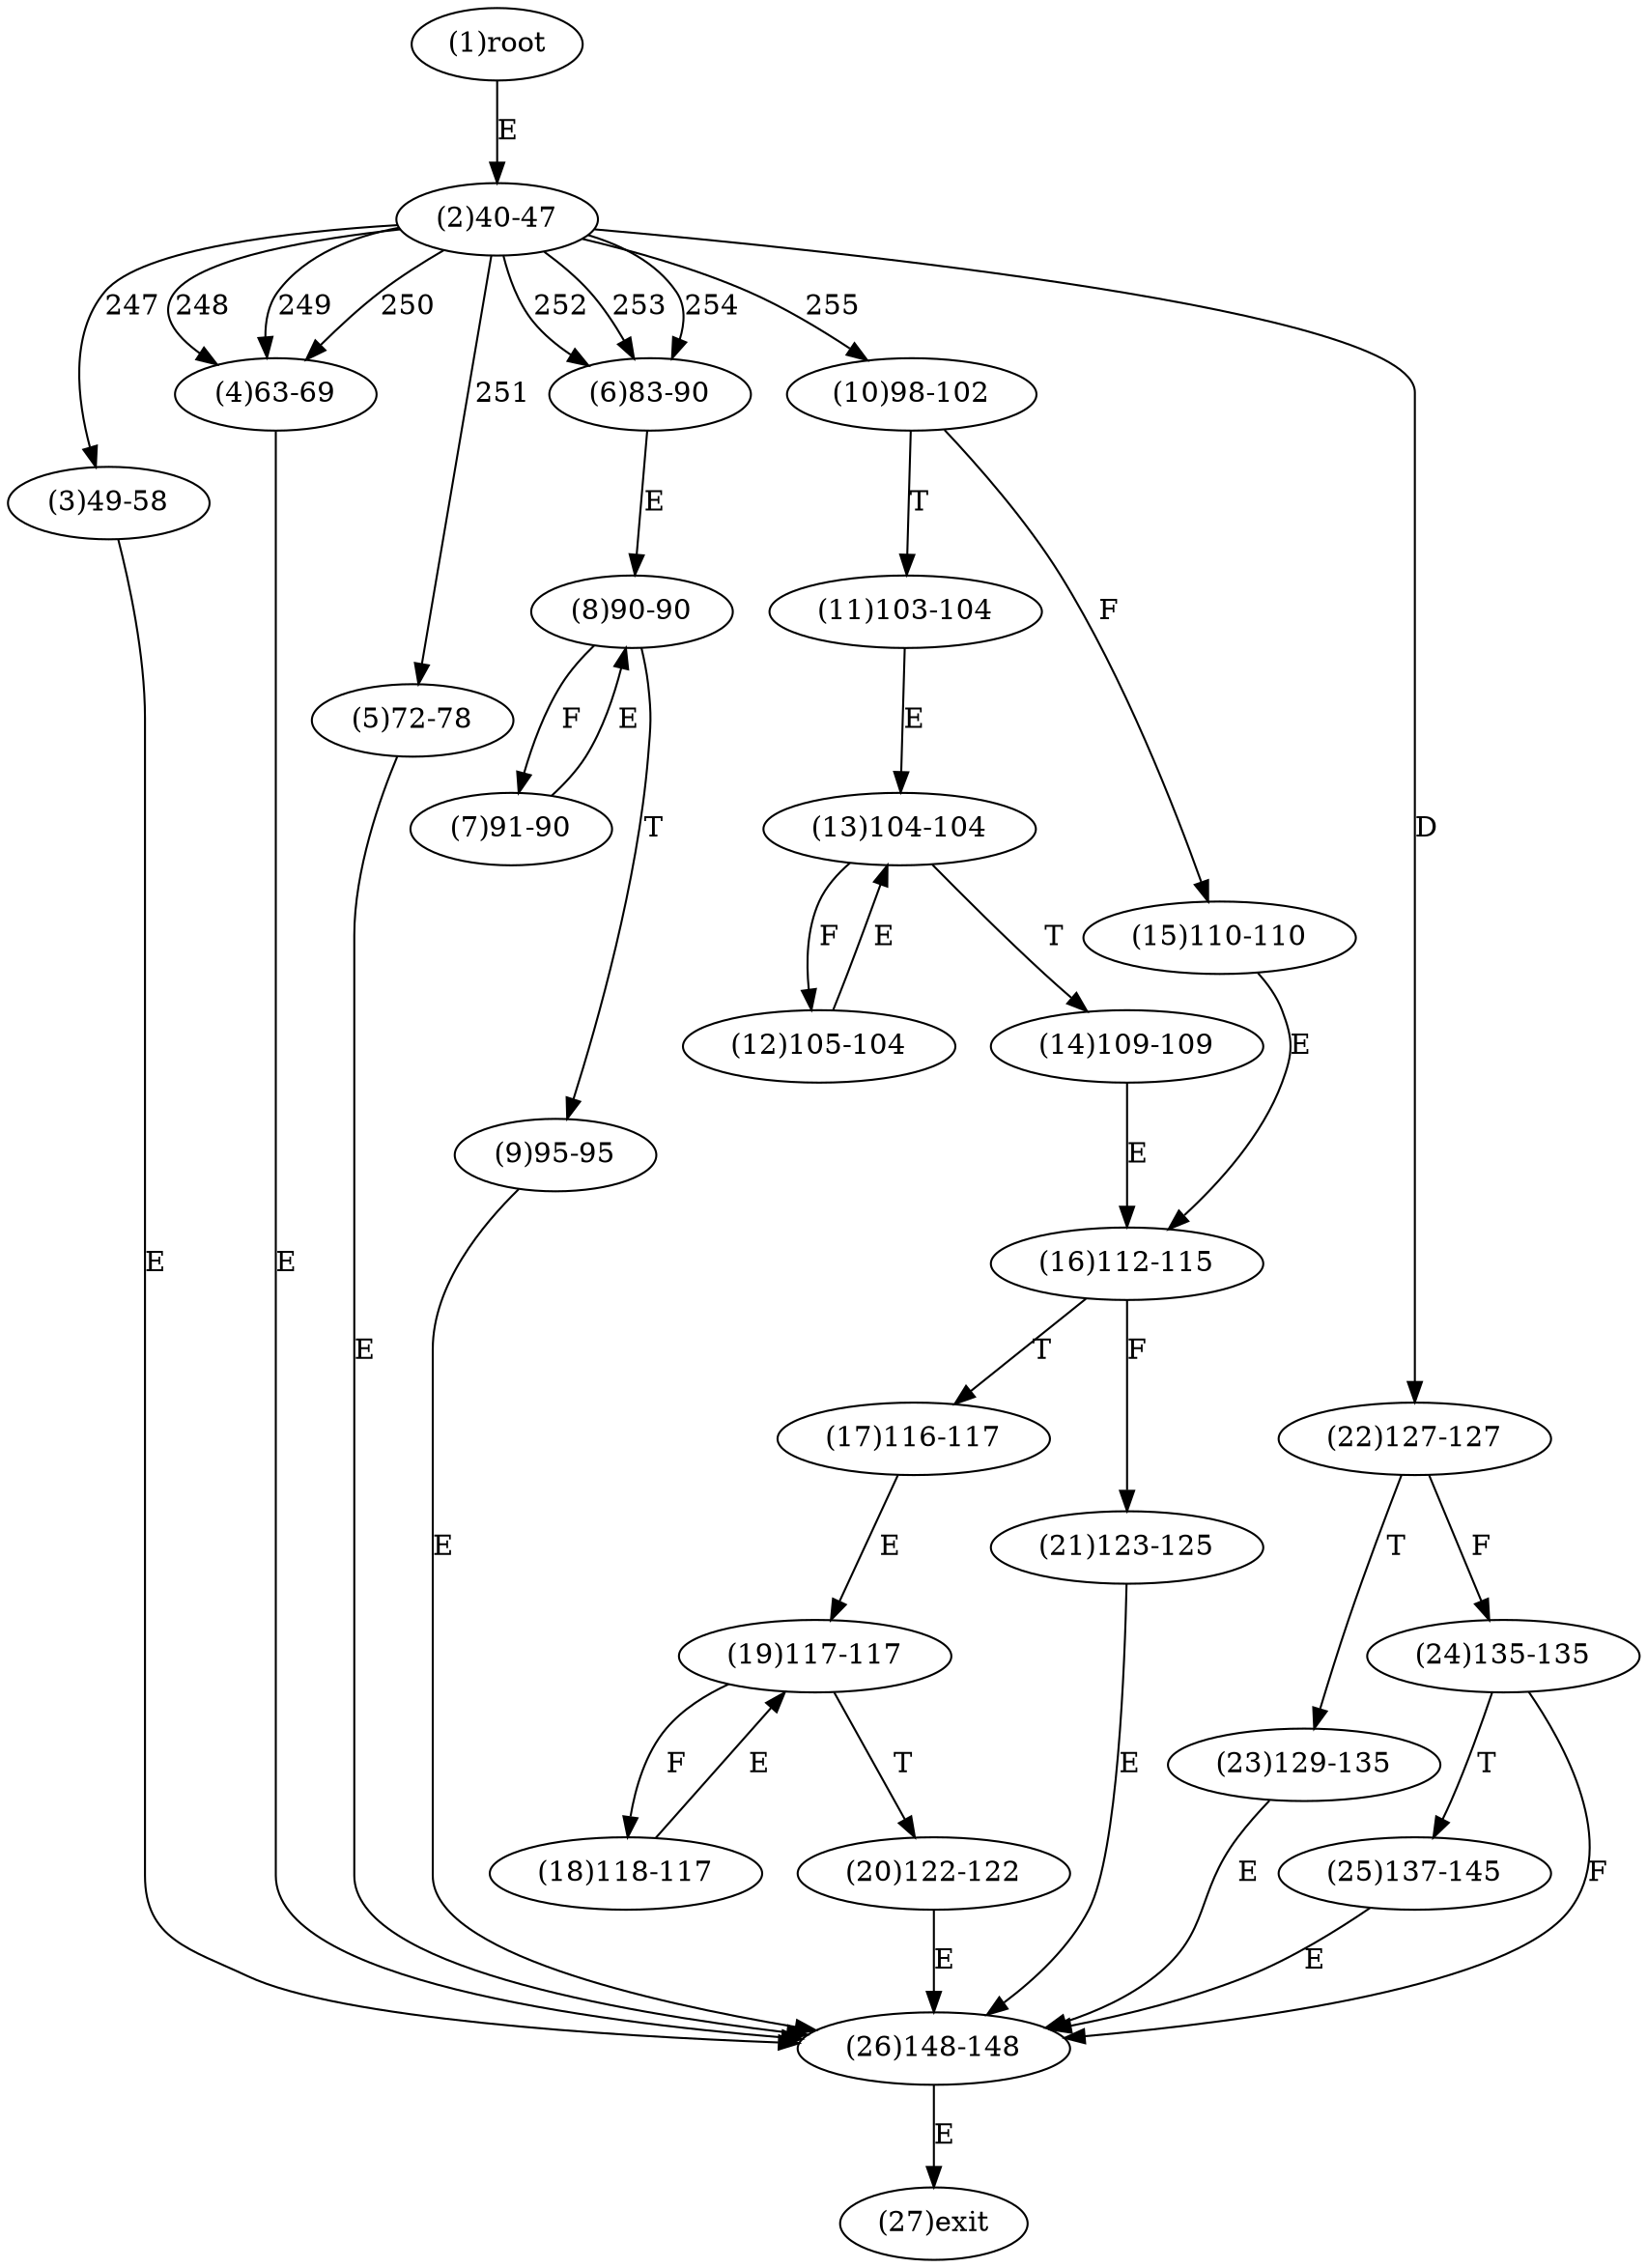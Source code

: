 digraph "" { 
1[ label="(1)root"];
2[ label="(2)40-47"];
3[ label="(3)49-58"];
4[ label="(4)63-69"];
5[ label="(5)72-78"];
6[ label="(6)83-90"];
7[ label="(7)91-90"];
8[ label="(8)90-90"];
9[ label="(9)95-95"];
10[ label="(10)98-102"];
11[ label="(11)103-104"];
12[ label="(12)105-104"];
13[ label="(13)104-104"];
14[ label="(14)109-109"];
15[ label="(15)110-110"];
17[ label="(17)116-117"];
16[ label="(16)112-115"];
19[ label="(19)117-117"];
18[ label="(18)118-117"];
21[ label="(21)123-125"];
20[ label="(20)122-122"];
23[ label="(23)129-135"];
22[ label="(22)127-127"];
25[ label="(25)137-145"];
24[ label="(24)135-135"];
27[ label="(27)exit"];
26[ label="(26)148-148"];
1->2[ label="E"];
2->3[ label="247"];
2->4[ label="248"];
2->4[ label="249"];
2->4[ label="250"];
2->5[ label="251"];
2->6[ label="252"];
2->6[ label="253"];
2->6[ label="254"];
2->10[ label="255"];
2->22[ label="D"];
3->26[ label="E"];
4->26[ label="E"];
5->26[ label="E"];
6->8[ label="E"];
7->8[ label="E"];
8->7[ label="F"];
8->9[ label="T"];
9->26[ label="E"];
10->15[ label="F"];
10->11[ label="T"];
11->13[ label="E"];
12->13[ label="E"];
13->12[ label="F"];
13->14[ label="T"];
14->16[ label="E"];
15->16[ label="E"];
16->21[ label="F"];
16->17[ label="T"];
17->19[ label="E"];
18->19[ label="E"];
19->18[ label="F"];
19->20[ label="T"];
20->26[ label="E"];
21->26[ label="E"];
22->24[ label="F"];
22->23[ label="T"];
23->26[ label="E"];
24->26[ label="F"];
24->25[ label="T"];
25->26[ label="E"];
26->27[ label="E"];
}